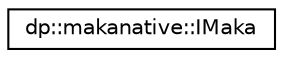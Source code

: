 digraph "Graphical Class Hierarchy"
{
  edge [fontname="Helvetica",fontsize="10",labelfontname="Helvetica",labelfontsize="10"];
  node [fontname="Helvetica",fontsize="10",shape=record];
  rankdir="LR";
  Node0 [label="dp::makanative::IMaka",height=0.2,width=0.4,color="black", fillcolor="white", style="filled",URL="$structdp_1_1makanative_1_1_i_maka.html",tooltip="MAKA API Control Interface. "];
}
